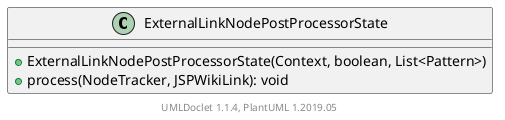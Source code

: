 @startuml

    class ExternalLinkNodePostProcessorState [[ExternalLinkNodePostProcessorState.html]] {
        +ExternalLinkNodePostProcessorState(Context, boolean, List<Pattern>)
        +process(NodeTracker, JSPWikiLink): void
    }


    center footer UMLDoclet 1.1.4, PlantUML 1.2019.05
@enduml
